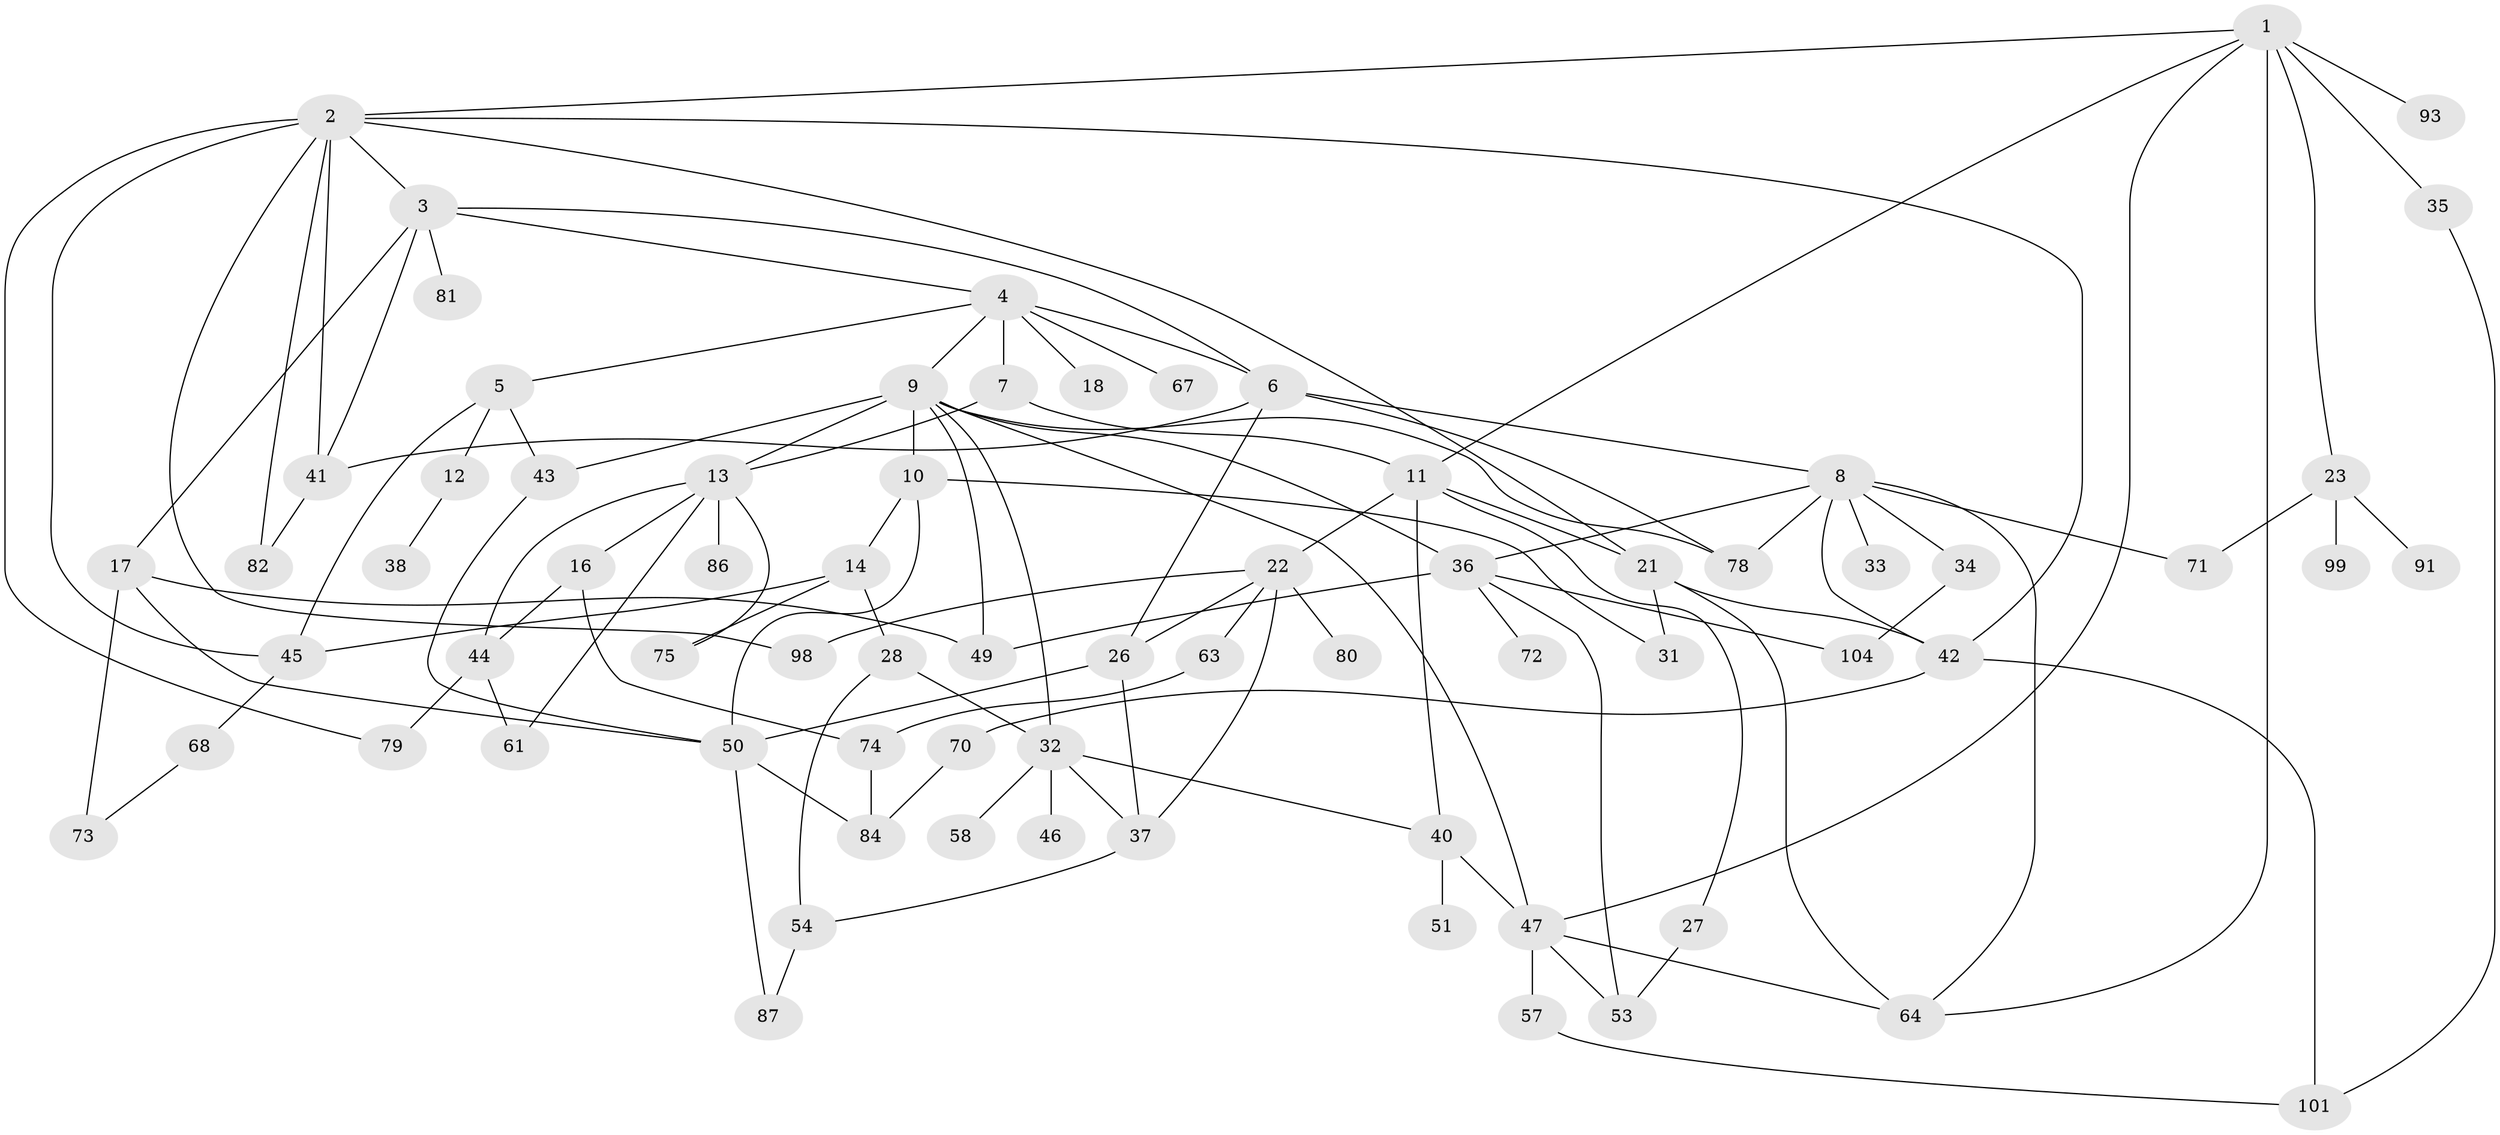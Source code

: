 // original degree distribution, {4: 0.14150943396226415, 6: 0.05660377358490566, 7: 0.018867924528301886, 8: 0.009433962264150943, 2: 0.32075471698113206, 3: 0.19811320754716982, 1: 0.1792452830188679, 5: 0.07547169811320754}
// Generated by graph-tools (version 1.1) at 2025/41/03/06/25 10:41:28]
// undirected, 71 vertices, 118 edges
graph export_dot {
graph [start="1"]
  node [color=gray90,style=filled];
  1 [super="+24"];
  2 [super="+85"];
  3 [super="+25"];
  4;
  5 [super="+100"];
  6 [super="+59"];
  7 [super="+88"];
  8 [super="+30"];
  9 [super="+48"];
  10;
  11 [super="+15"];
  12;
  13 [super="+52"];
  14 [super="+77"];
  16 [super="+19"];
  17 [super="+20"];
  18;
  21 [super="+60"];
  22 [super="+89"];
  23 [super="+106"];
  26;
  27;
  28 [super="+29"];
  31;
  32 [super="+39"];
  33;
  34;
  35 [super="+76"];
  36 [super="+62"];
  37 [super="+90"];
  38;
  40 [super="+55"];
  41 [super="+92"];
  42 [super="+69"];
  43;
  44 [super="+56"];
  45 [super="+95"];
  46;
  47;
  49;
  50 [super="+66"];
  51;
  53 [super="+103"];
  54 [super="+105"];
  57;
  58;
  61;
  63;
  64 [super="+65"];
  67 [super="+83"];
  68;
  70;
  71;
  72;
  73 [super="+96"];
  74 [super="+102"];
  75;
  78;
  79;
  80;
  81;
  82;
  84 [super="+97"];
  86;
  87 [super="+94"];
  91;
  93;
  98;
  99;
  101;
  104;
  1 -- 2;
  1 -- 11;
  1 -- 23;
  1 -- 64;
  1 -- 35;
  1 -- 93;
  1 -- 47;
  2 -- 3;
  2 -- 82;
  2 -- 45;
  2 -- 42;
  2 -- 98;
  2 -- 41;
  2 -- 79;
  2 -- 21;
  3 -- 4;
  3 -- 6;
  3 -- 17;
  3 -- 41;
  3 -- 81;
  4 -- 5;
  4 -- 7;
  4 -- 9;
  4 -- 18;
  4 -- 67;
  4 -- 6;
  5 -- 12;
  5 -- 45;
  5 -- 43;
  6 -- 8;
  6 -- 26;
  6 -- 41;
  6 -- 78;
  7 -- 13;
  7 -- 11;
  8 -- 33;
  8 -- 34;
  8 -- 36;
  8 -- 71;
  8 -- 78;
  8 -- 42;
  8 -- 64;
  9 -- 10;
  9 -- 43;
  9 -- 47;
  9 -- 13;
  9 -- 32;
  9 -- 49;
  9 -- 36;
  9 -- 78;
  10 -- 14;
  10 -- 31;
  10 -- 50;
  11 -- 21;
  11 -- 22;
  11 -- 40;
  11 -- 27;
  12 -- 38;
  13 -- 16;
  13 -- 44;
  13 -- 61;
  13 -- 75;
  13 -- 86;
  14 -- 28;
  14 -- 75;
  14 -- 45;
  16 -- 74;
  16 -- 44;
  17 -- 50;
  17 -- 73;
  17 -- 49;
  21 -- 64;
  21 -- 31;
  21 -- 42;
  22 -- 63;
  22 -- 80;
  22 -- 98;
  22 -- 26;
  22 -- 37;
  23 -- 71 [weight=2];
  23 -- 91;
  23 -- 99;
  26 -- 37;
  26 -- 50;
  27 -- 53;
  28 -- 54;
  28 -- 32;
  32 -- 46;
  32 -- 58;
  32 -- 40;
  32 -- 37;
  34 -- 104;
  35 -- 101;
  36 -- 53;
  36 -- 104;
  36 -- 72;
  36 -- 49;
  37 -- 54;
  40 -- 51;
  40 -- 47;
  41 -- 82;
  42 -- 101;
  42 -- 70;
  43 -- 50;
  44 -- 79;
  44 -- 61;
  45 -- 68;
  47 -- 57;
  47 -- 64;
  47 -- 53;
  50 -- 87;
  50 -- 84;
  54 -- 87;
  57 -- 101;
  63 -- 74;
  68 -- 73;
  70 -- 84;
  74 -- 84;
}
